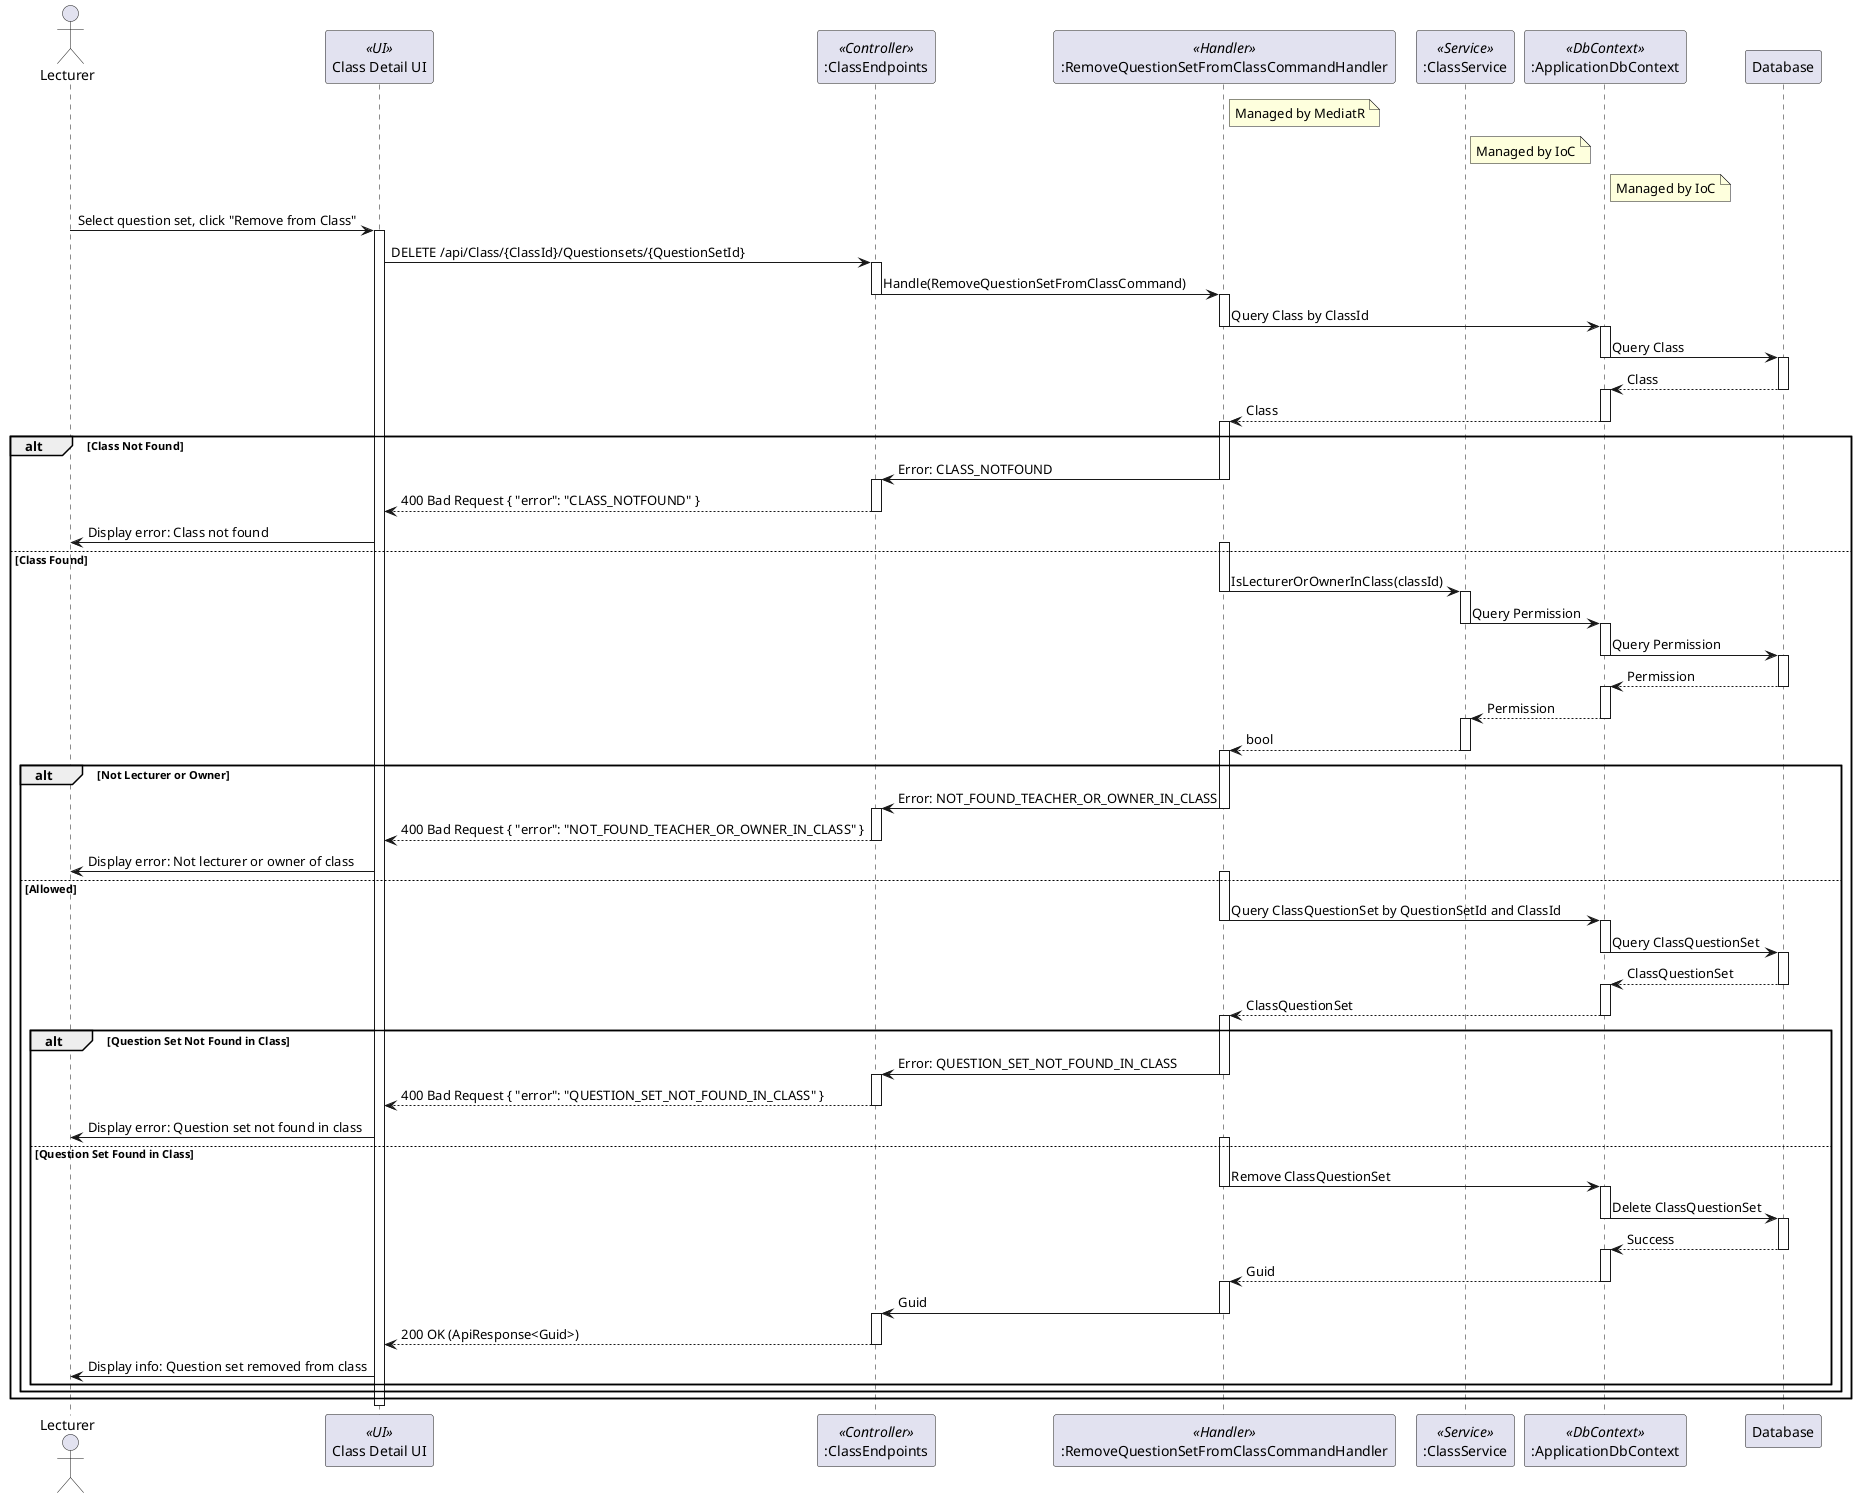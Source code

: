 @startuml
actor "Lecturer" as User
participant "Class Detail UI" as UI <<UI>>
participant ":ClassEndpoints" as ClassEndpoints <<Controller>>
participant ":RemoveQuestionSetFromClassCommandHandler" as RemoveQuestionSetFromClassCommandHandler <<Handler>>
participant ":ClassService" as ClassService <<Service>>
participant ":ApplicationDbContext" as ApplicationDbContext <<DbContext>>
participant Database

note right of RemoveQuestionSetFromClassCommandHandler
  Managed by MediatR
end note

note right of ClassService
  Managed by IoC
end note

note right of ApplicationDbContext
  Managed by IoC
end note

User -> UI : Select question set, click "Remove from Class"
activate UI
UI -> ClassEndpoints : DELETE /api/Class/{ClassId}/Questionsets/{QuestionSetId}
activate ClassEndpoints
ClassEndpoints -> RemoveQuestionSetFromClassCommandHandler : Handle(RemoveQuestionSetFromClassCommand)
deactivate ClassEndpoints
activate RemoveQuestionSetFromClassCommandHandler
RemoveQuestionSetFromClassCommandHandler -> ApplicationDbContext : Query Class by ClassId
deactivate RemoveQuestionSetFromClassCommandHandler
activate ApplicationDbContext
ApplicationDbContext -> Database : Query Class
deactivate ApplicationDbContext
activate Database
Database --> ApplicationDbContext : Class
deactivate Database
activate ApplicationDbContext
ApplicationDbContext --> RemoveQuestionSetFromClassCommandHandler : Class
deactivate ApplicationDbContext
activate RemoveQuestionSetFromClassCommandHandler
alt Class Not Found
    RemoveQuestionSetFromClassCommandHandler -> ClassEndpoints : Error: CLASS_NOTFOUND
    deactivate RemoveQuestionSetFromClassCommandHandler
    activate ClassEndpoints
    ClassEndpoints --> UI : 400 Bad Request { "error": "CLASS_NOTFOUND" }
    deactivate ClassEndpoints
    UI -> User : Display error: Class not found
else Class Found
    activate RemoveQuestionSetFromClassCommandHandler
    RemoveQuestionSetFromClassCommandHandler -> ClassService : IsLecturerOrOwnerInClass(classId)
    deactivate RemoveQuestionSetFromClassCommandHandler
    activate ClassService
    ClassService -> ApplicationDbContext : Query Permission
    deactivate ClassService
    activate ApplicationDbContext
    ApplicationDbContext -> Database : Query Permission
    deactivate ApplicationDbContext
    activate Database
    Database --> ApplicationDbContext : Permission
    deactivate Database
    activate ApplicationDbContext
    ApplicationDbContext --> ClassService : Permission
    deactivate ApplicationDbContext
    activate ClassService
    ClassService --> RemoveQuestionSetFromClassCommandHandler : bool
    deactivate ClassService
    activate RemoveQuestionSetFromClassCommandHandler
    alt Not Lecturer or Owner
        RemoveQuestionSetFromClassCommandHandler -> ClassEndpoints : Error: NOT_FOUND_TEACHER_OR_OWNER_IN_CLASS
        deactivate RemoveQuestionSetFromClassCommandHandler
        activate ClassEndpoints
        ClassEndpoints --> UI : 400 Bad Request { "error": "NOT_FOUND_TEACHER_OR_OWNER_IN_CLASS" }
        deactivate ClassEndpoints
        UI -> User : Display error: Not lecturer or owner of class
    else Allowed
        activate RemoveQuestionSetFromClassCommandHandler
        RemoveQuestionSetFromClassCommandHandler -> ApplicationDbContext : Query ClassQuestionSet by QuestionSetId and ClassId
        deactivate RemoveQuestionSetFromClassCommandHandler
        activate ApplicationDbContext
        ApplicationDbContext -> Database : Query ClassQuestionSet
        deactivate ApplicationDbContext
        activate Database
        Database --> ApplicationDbContext : ClassQuestionSet
        deactivate Database
        activate ApplicationDbContext
        ApplicationDbContext --> RemoveQuestionSetFromClassCommandHandler : ClassQuestionSet
        deactivate ApplicationDbContext
        activate RemoveQuestionSetFromClassCommandHandler
        alt Question Set Not Found in Class
            RemoveQuestionSetFromClassCommandHandler -> ClassEndpoints : Error: QUESTION_SET_NOT_FOUND_IN_CLASS
            deactivate RemoveQuestionSetFromClassCommandHandler
            activate ClassEndpoints
            ClassEndpoints --> UI : 400 Bad Request { "error": "QUESTION_SET_NOT_FOUND_IN_CLASS" }
            deactivate ClassEndpoints
            UI -> User : Display error: Question set not found in class
        else Question Set Found in Class
            activate RemoveQuestionSetFromClassCommandHandler
            RemoveQuestionSetFromClassCommandHandler -> ApplicationDbContext : Remove ClassQuestionSet
            deactivate RemoveQuestionSetFromClassCommandHandler
            activate ApplicationDbContext
            ApplicationDbContext -> Database : Delete ClassQuestionSet
            deactivate ApplicationDbContext
            activate Database
            Database --> ApplicationDbContext : Success
            deactivate Database
            activate ApplicationDbContext
            ApplicationDbContext --> RemoveQuestionSetFromClassCommandHandler : Guid
            deactivate ApplicationDbContext
            activate RemoveQuestionSetFromClassCommandHandler
            RemoveQuestionSetFromClassCommandHandler -> ClassEndpoints : Guid
            deactivate RemoveQuestionSetFromClassCommandHandler
            activate ClassEndpoints
            ClassEndpoints --> UI : 200 OK (ApiResponse<Guid>)
            deactivate ClassEndpoints
            UI -> User : Display info: Question set removed from class
        end
    end
end
deactivate UI

@enduml